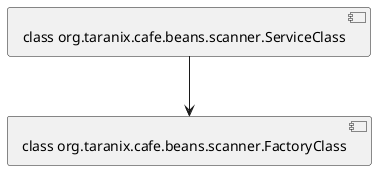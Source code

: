 @startuml
[class org.taranix.cafe.beans.scanner.ServiceClass]-->[class org.taranix.cafe.beans.scanner.FactoryClass]
@enduml

